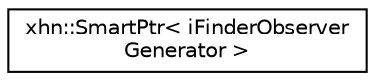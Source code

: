 digraph "Graphical Class Hierarchy"
{
  edge [fontname="Helvetica",fontsize="10",labelfontname="Helvetica",labelfontsize="10"];
  node [fontname="Helvetica",fontsize="10",shape=record];
  rankdir="LR";
  Node1 [label="xhn::SmartPtr\< iFinderObserver\lGenerator \>",height=0.2,width=0.4,color="black", fillcolor="white", style="filled",URL="$classxhn_1_1_smart_ptr.html"];
}
